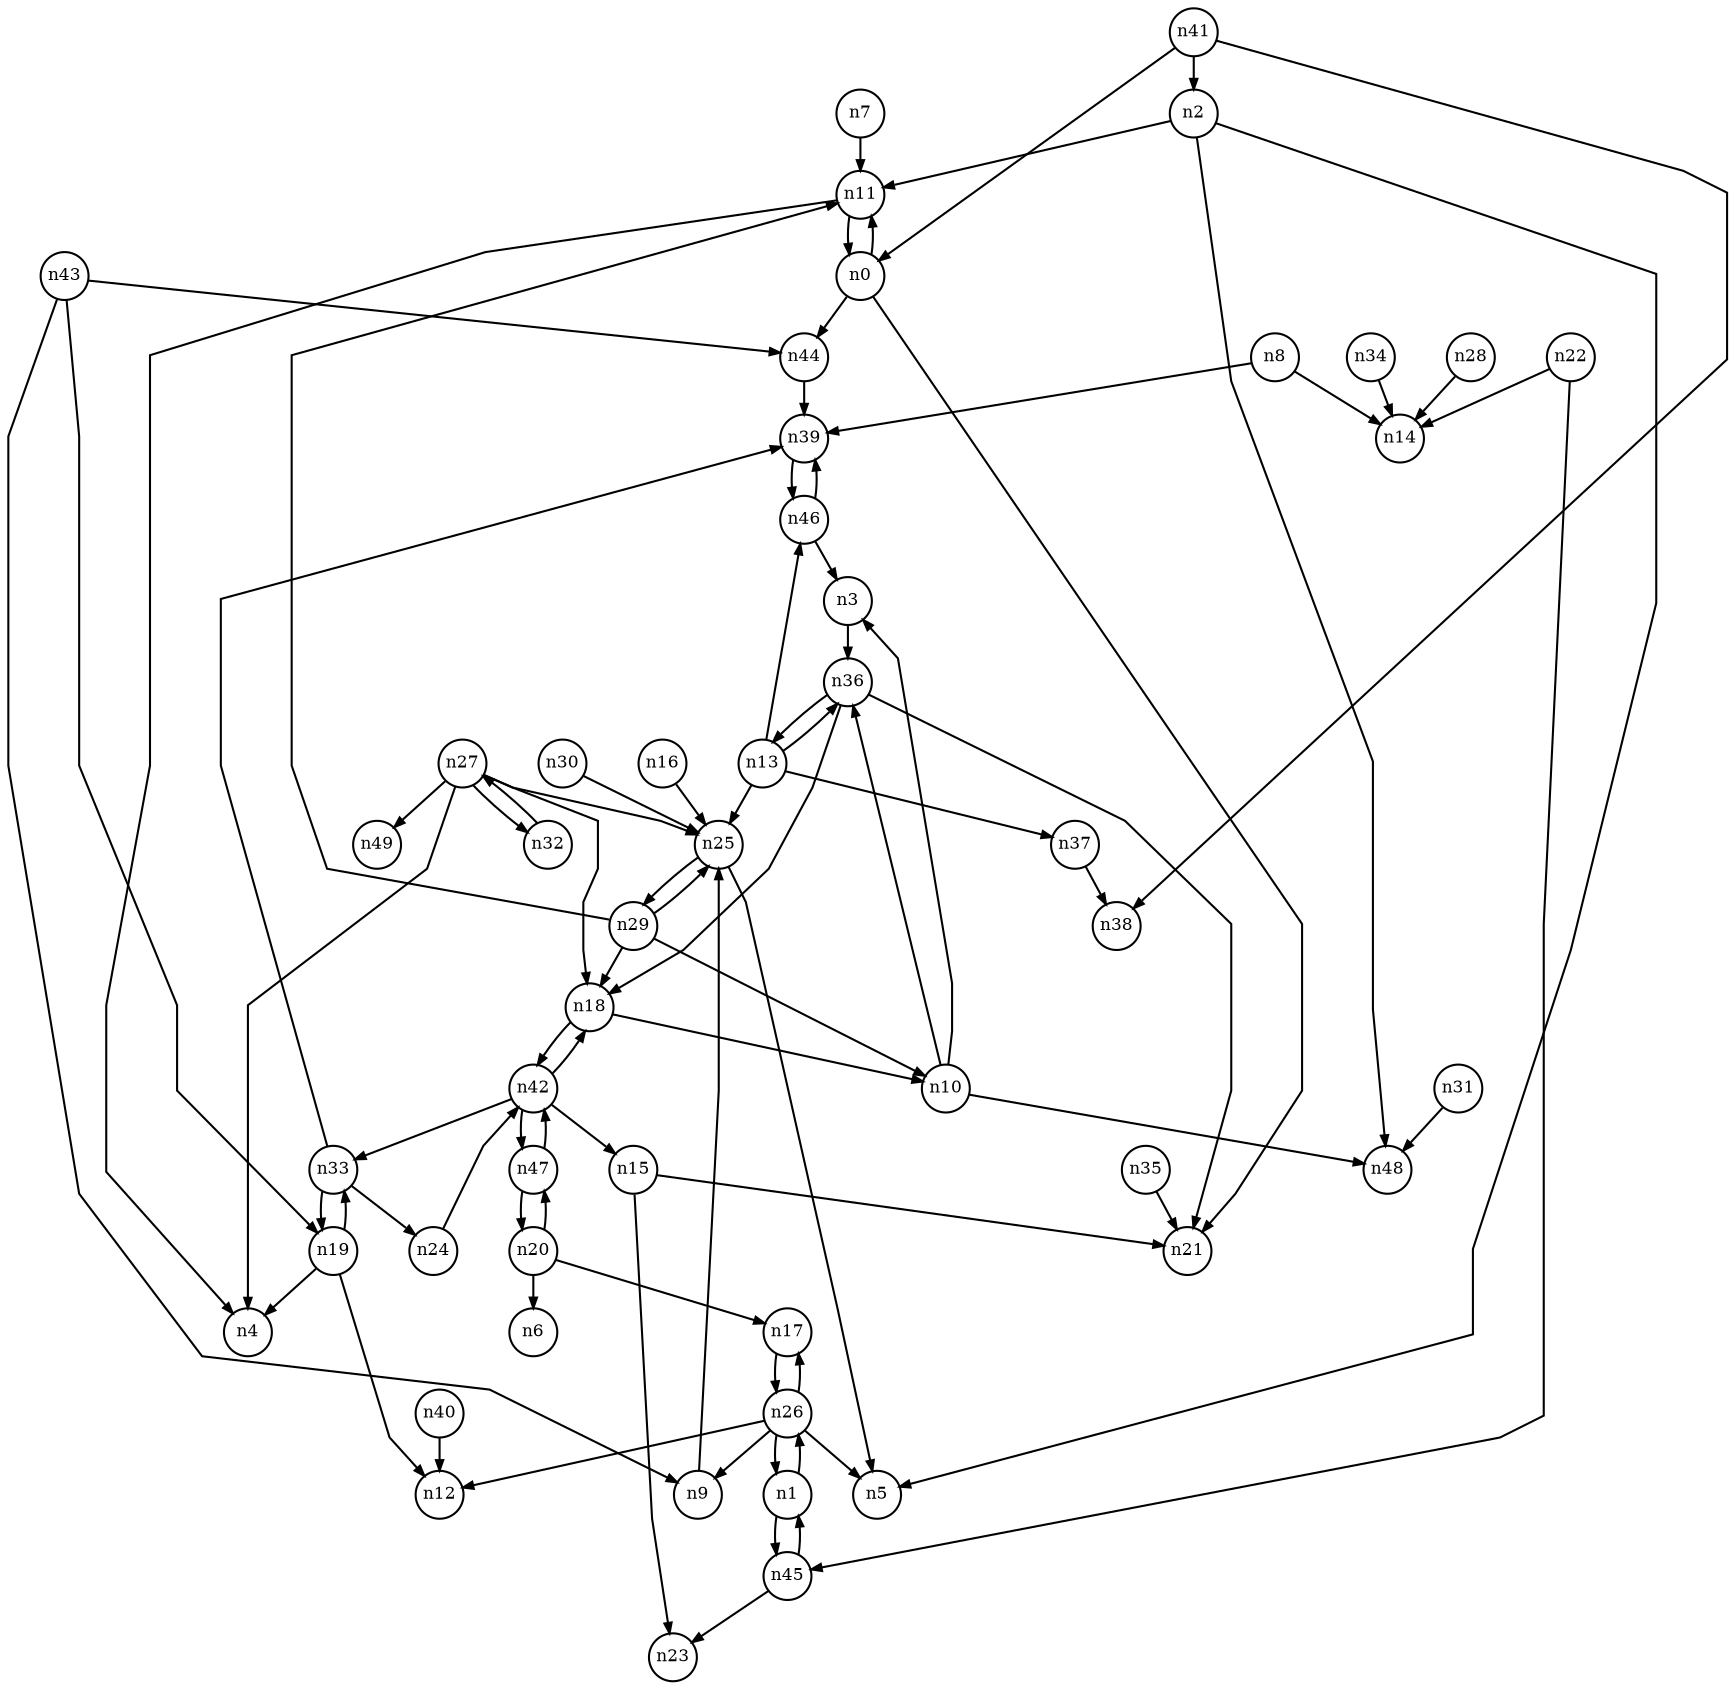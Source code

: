 digraph G{
splines=polyline;
ranksep=0.22;
nodesep=0.22;
nodesize=0.16;
fontsize=8
edge [arrowsize=0.5]
node [fontsize=8 shape=circle width=0.32 fixedsize=shape];

n11 -> n4
n11 -> n0
n0 -> n11
n0 -> n21
n0 -> n44
n44 -> n39
n26 -> n5
n26 -> n9
n26 -> n12
n26 -> n17
n26 -> n1
n1 -> n26
n1 -> n45
n45 -> n23
n45 -> n1
n2 -> n5
n2 -> n11
n2 -> n48
n7 -> n11
n8 -> n14
n8 -> n39
n39 -> n46
n25 -> n5
n25 -> n29
n9 -> n25
n3 -> n36
n10 -> n3
n10 -> n48
n10 -> n36
n13 -> n25
n13 -> n36
n13 -> n37
n13 -> n46
n36 -> n18
n36 -> n21
n36 -> n13
n37 -> n38
n46 -> n3
n46 -> n39
n15 -> n21
n15 -> n23
n16 -> n25
n18 -> n10
n18 -> n42
n19 -> n4
n19 -> n12
n19 -> n33
n20 -> n6
n20 -> n17
n20 -> n47
n17 -> n26
n22 -> n14
n22 -> n45
n27 -> n4
n27 -> n18
n27 -> n25
n27 -> n32
n27 -> n49
n32 -> n27
n28 -> n14
n29 -> n10
n29 -> n11
n29 -> n18
n29 -> n25
n30 -> n25
n31 -> n48
n33 -> n19
n33 -> n24
n33 -> n39
n24 -> n42
n34 -> n14
n35 -> n21
n40 -> n12
n41 -> n0
n41 -> n2
n41 -> n38
n42 -> n15
n42 -> n18
n42 -> n33
n42 -> n47
n47 -> n20
n47 -> n42
n43 -> n9
n43 -> n19
n43 -> n44
}
